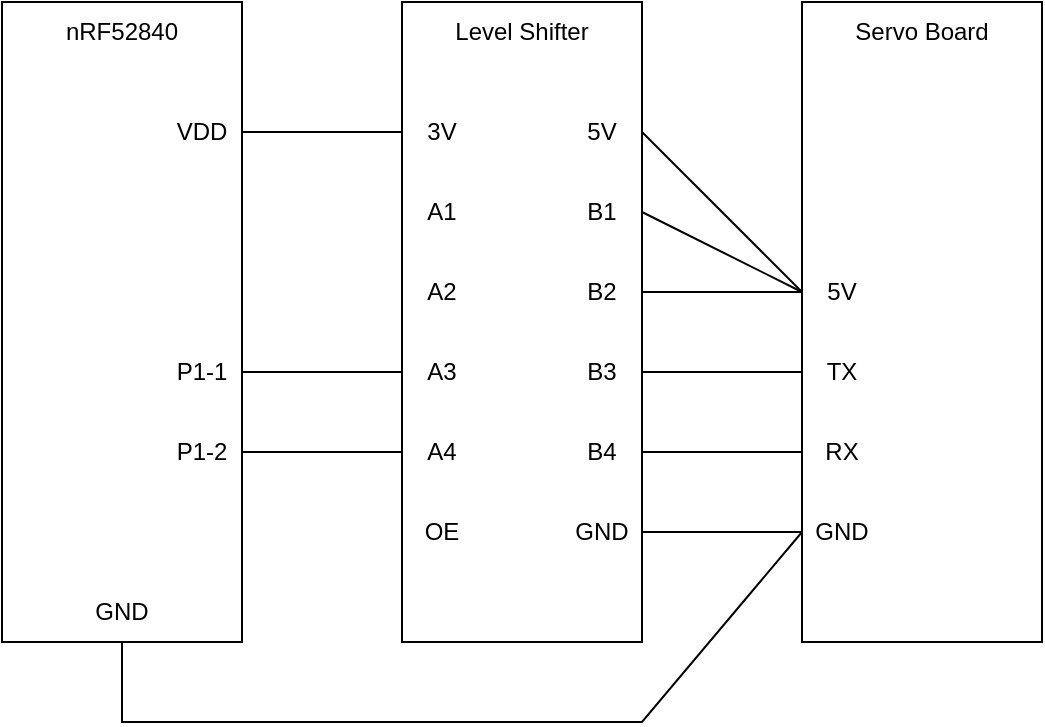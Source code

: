 <mxfile version="24.1.0" type="device">
  <diagram name="Page-1" id="zWnMjyUTW1t5Az8JSUf7">
    <mxGraphModel dx="954" dy="674" grid="1" gridSize="10" guides="1" tooltips="1" connect="1" arrows="1" fold="1" page="1" pageScale="1" pageWidth="850" pageHeight="1100" math="0" shadow="0">
      <root>
        <mxCell id="0" />
        <mxCell id="1" parent="0" />
        <mxCell id="coO7UIAVYU41Q1x3tWFK-2" value="" style="rounded=0;whiteSpace=wrap;html=1;" vertex="1" parent="1">
          <mxGeometry x="560" y="160" width="120" height="320" as="geometry" />
        </mxCell>
        <mxCell id="coO7UIAVYU41Q1x3tWFK-3" value="Servo Board" style="text;html=1;align=center;verticalAlign=middle;whiteSpace=wrap;rounded=0;" vertex="1" parent="1">
          <mxGeometry x="560" y="160" width="120" height="30" as="geometry" />
        </mxCell>
        <mxCell id="coO7UIAVYU41Q1x3tWFK-4" value="GND" style="text;html=1;align=center;verticalAlign=middle;whiteSpace=wrap;rounded=0;" vertex="1" parent="1">
          <mxGeometry x="560" y="410" width="40" height="30" as="geometry" />
        </mxCell>
        <mxCell id="coO7UIAVYU41Q1x3tWFK-5" value="RX" style="text;html=1;align=center;verticalAlign=middle;whiteSpace=wrap;rounded=0;" vertex="1" parent="1">
          <mxGeometry x="560" y="370" width="40" height="30" as="geometry" />
        </mxCell>
        <mxCell id="coO7UIAVYU41Q1x3tWFK-6" value="TX" style="text;html=1;align=center;verticalAlign=middle;whiteSpace=wrap;rounded=0;" vertex="1" parent="1">
          <mxGeometry x="560" y="330" width="40" height="30" as="geometry" />
        </mxCell>
        <mxCell id="coO7UIAVYU41Q1x3tWFK-7" value="5V" style="text;html=1;align=center;verticalAlign=middle;whiteSpace=wrap;rounded=0;" vertex="1" parent="1">
          <mxGeometry x="560" y="290" width="40" height="30" as="geometry" />
        </mxCell>
        <mxCell id="coO7UIAVYU41Q1x3tWFK-8" value="" style="rounded=0;whiteSpace=wrap;html=1;" vertex="1" parent="1">
          <mxGeometry x="360" y="160" width="120" height="320" as="geometry" />
        </mxCell>
        <mxCell id="coO7UIAVYU41Q1x3tWFK-9" value="Level Shifter" style="text;html=1;align=center;verticalAlign=middle;whiteSpace=wrap;rounded=0;" vertex="1" parent="1">
          <mxGeometry x="360" y="160" width="120" height="30" as="geometry" />
        </mxCell>
        <mxCell id="coO7UIAVYU41Q1x3tWFK-10" value="5V" style="text;html=1;align=center;verticalAlign=middle;whiteSpace=wrap;rounded=0;" vertex="1" parent="1">
          <mxGeometry x="440" y="210" width="40" height="30" as="geometry" />
        </mxCell>
        <mxCell id="coO7UIAVYU41Q1x3tWFK-11" value="B1" style="text;html=1;align=center;verticalAlign=middle;whiteSpace=wrap;rounded=0;" vertex="1" parent="1">
          <mxGeometry x="440" y="250" width="40" height="30" as="geometry" />
        </mxCell>
        <mxCell id="coO7UIAVYU41Q1x3tWFK-12" value="B2" style="text;html=1;align=center;verticalAlign=middle;whiteSpace=wrap;rounded=0;" vertex="1" parent="1">
          <mxGeometry x="440" y="290" width="40" height="30" as="geometry" />
        </mxCell>
        <mxCell id="coO7UIAVYU41Q1x3tWFK-13" value="B3" style="text;html=1;align=center;verticalAlign=middle;whiteSpace=wrap;rounded=0;" vertex="1" parent="1">
          <mxGeometry x="440" y="330" width="40" height="30" as="geometry" />
        </mxCell>
        <mxCell id="coO7UIAVYU41Q1x3tWFK-14" value="B4" style="text;html=1;align=center;verticalAlign=middle;whiteSpace=wrap;rounded=0;" vertex="1" parent="1">
          <mxGeometry x="440" y="370" width="40" height="30" as="geometry" />
        </mxCell>
        <mxCell id="coO7UIAVYU41Q1x3tWFK-15" value="GND" style="text;html=1;align=center;verticalAlign=middle;whiteSpace=wrap;rounded=0;" vertex="1" parent="1">
          <mxGeometry x="440" y="410" width="40" height="30" as="geometry" />
        </mxCell>
        <mxCell id="coO7UIAVYU41Q1x3tWFK-16" value="3V" style="text;html=1;align=center;verticalAlign=middle;whiteSpace=wrap;rounded=0;" vertex="1" parent="1">
          <mxGeometry x="360" y="210" width="40" height="30" as="geometry" />
        </mxCell>
        <mxCell id="coO7UIAVYU41Q1x3tWFK-17" value="A1" style="text;html=1;align=center;verticalAlign=middle;whiteSpace=wrap;rounded=0;" vertex="1" parent="1">
          <mxGeometry x="360" y="250" width="40" height="30" as="geometry" />
        </mxCell>
        <mxCell id="coO7UIAVYU41Q1x3tWFK-18" value="A2" style="text;html=1;align=center;verticalAlign=middle;whiteSpace=wrap;rounded=0;" vertex="1" parent="1">
          <mxGeometry x="360" y="290" width="40" height="30" as="geometry" />
        </mxCell>
        <mxCell id="coO7UIAVYU41Q1x3tWFK-19" value="A3" style="text;html=1;align=center;verticalAlign=middle;whiteSpace=wrap;rounded=0;" vertex="1" parent="1">
          <mxGeometry x="360" y="330" width="40" height="30" as="geometry" />
        </mxCell>
        <mxCell id="coO7UIAVYU41Q1x3tWFK-20" value="A4" style="text;html=1;align=center;verticalAlign=middle;whiteSpace=wrap;rounded=0;" vertex="1" parent="1">
          <mxGeometry x="360" y="370" width="40" height="30" as="geometry" />
        </mxCell>
        <mxCell id="coO7UIAVYU41Q1x3tWFK-21" value="OE" style="text;html=1;align=center;verticalAlign=middle;whiteSpace=wrap;rounded=0;" vertex="1" parent="1">
          <mxGeometry x="360" y="410" width="40" height="30" as="geometry" />
        </mxCell>
        <mxCell id="coO7UIAVYU41Q1x3tWFK-22" value="" style="endArrow=none;html=1;rounded=0;entryX=0;entryY=0.5;entryDx=0;entryDy=0;exitX=1;exitY=0.5;exitDx=0;exitDy=0;" edge="1" parent="1" source="coO7UIAVYU41Q1x3tWFK-15" target="coO7UIAVYU41Q1x3tWFK-4">
          <mxGeometry width="50" height="50" relative="1" as="geometry">
            <mxPoint x="400" y="370" as="sourcePoint" />
            <mxPoint x="450" y="320" as="targetPoint" />
          </mxGeometry>
        </mxCell>
        <mxCell id="coO7UIAVYU41Q1x3tWFK-23" value="" style="endArrow=none;html=1;rounded=0;entryX=0;entryY=0.5;entryDx=0;entryDy=0;exitX=1;exitY=0.5;exitDx=0;exitDy=0;" edge="1" parent="1" source="coO7UIAVYU41Q1x3tWFK-14" target="coO7UIAVYU41Q1x3tWFK-5">
          <mxGeometry width="50" height="50" relative="1" as="geometry">
            <mxPoint x="400" y="370" as="sourcePoint" />
            <mxPoint x="450" y="320" as="targetPoint" />
          </mxGeometry>
        </mxCell>
        <mxCell id="coO7UIAVYU41Q1x3tWFK-24" value="" style="endArrow=none;html=1;rounded=0;entryX=0;entryY=0.5;entryDx=0;entryDy=0;exitX=1;exitY=0.5;exitDx=0;exitDy=0;" edge="1" parent="1" source="coO7UIAVYU41Q1x3tWFK-13" target="coO7UIAVYU41Q1x3tWFK-6">
          <mxGeometry width="50" height="50" relative="1" as="geometry">
            <mxPoint x="400" y="370" as="sourcePoint" />
            <mxPoint x="450" y="320" as="targetPoint" />
          </mxGeometry>
        </mxCell>
        <mxCell id="coO7UIAVYU41Q1x3tWFK-25" value="" style="endArrow=none;html=1;rounded=0;entryX=0;entryY=0.5;entryDx=0;entryDy=0;exitX=1;exitY=0.5;exitDx=0;exitDy=0;" edge="1" parent="1" source="coO7UIAVYU41Q1x3tWFK-12" target="coO7UIAVYU41Q1x3tWFK-7">
          <mxGeometry width="50" height="50" relative="1" as="geometry">
            <mxPoint x="400" y="370" as="sourcePoint" />
            <mxPoint x="450" y="320" as="targetPoint" />
          </mxGeometry>
        </mxCell>
        <mxCell id="coO7UIAVYU41Q1x3tWFK-26" value="" style="endArrow=none;html=1;rounded=0;entryX=0;entryY=0.5;entryDx=0;entryDy=0;exitX=1;exitY=0.5;exitDx=0;exitDy=0;" edge="1" parent="1" source="coO7UIAVYU41Q1x3tWFK-11" target="coO7UIAVYU41Q1x3tWFK-7">
          <mxGeometry width="50" height="50" relative="1" as="geometry">
            <mxPoint x="400" y="370" as="sourcePoint" />
            <mxPoint x="450" y="320" as="targetPoint" />
          </mxGeometry>
        </mxCell>
        <mxCell id="coO7UIAVYU41Q1x3tWFK-27" value="" style="endArrow=none;html=1;rounded=0;entryX=0;entryY=0.5;entryDx=0;entryDy=0;exitX=1;exitY=0.5;exitDx=0;exitDy=0;" edge="1" parent="1" source="coO7UIAVYU41Q1x3tWFK-10" target="coO7UIAVYU41Q1x3tWFK-7">
          <mxGeometry width="50" height="50" relative="1" as="geometry">
            <mxPoint x="400" y="370" as="sourcePoint" />
            <mxPoint x="450" y="320" as="targetPoint" />
          </mxGeometry>
        </mxCell>
        <mxCell id="coO7UIAVYU41Q1x3tWFK-28" value="" style="rounded=0;whiteSpace=wrap;html=1;" vertex="1" parent="1">
          <mxGeometry x="160" y="160" width="120" height="320" as="geometry" />
        </mxCell>
        <mxCell id="coO7UIAVYU41Q1x3tWFK-29" value="P1-2" style="text;html=1;align=center;verticalAlign=middle;whiteSpace=wrap;rounded=0;" vertex="1" parent="1">
          <mxGeometry x="240" y="370" width="40" height="30" as="geometry" />
        </mxCell>
        <mxCell id="coO7UIAVYU41Q1x3tWFK-30" value="P1-1" style="text;html=1;align=center;verticalAlign=middle;whiteSpace=wrap;rounded=0;" vertex="1" parent="1">
          <mxGeometry x="240" y="330" width="40" height="30" as="geometry" />
        </mxCell>
        <mxCell id="coO7UIAVYU41Q1x3tWFK-31" value="" style="endArrow=none;html=1;rounded=0;exitX=0;exitY=0.5;exitDx=0;exitDy=0;entryX=1;entryY=0.5;entryDx=0;entryDy=0;" edge="1" parent="1" source="coO7UIAVYU41Q1x3tWFK-20" target="coO7UIAVYU41Q1x3tWFK-29">
          <mxGeometry width="50" height="50" relative="1" as="geometry">
            <mxPoint x="400" y="370" as="sourcePoint" />
            <mxPoint x="450" y="320" as="targetPoint" />
          </mxGeometry>
        </mxCell>
        <mxCell id="coO7UIAVYU41Q1x3tWFK-32" value="" style="endArrow=none;html=1;rounded=0;exitX=1;exitY=0.5;exitDx=0;exitDy=0;entryX=0;entryY=0.5;entryDx=0;entryDy=0;" edge="1" parent="1" source="coO7UIAVYU41Q1x3tWFK-30" target="coO7UIAVYU41Q1x3tWFK-19">
          <mxGeometry width="50" height="50" relative="1" as="geometry">
            <mxPoint x="400" y="370" as="sourcePoint" />
            <mxPoint x="450" y="320" as="targetPoint" />
          </mxGeometry>
        </mxCell>
        <mxCell id="coO7UIAVYU41Q1x3tWFK-33" value="VDD" style="text;html=1;align=center;verticalAlign=middle;whiteSpace=wrap;rounded=0;" vertex="1" parent="1">
          <mxGeometry x="240" y="210" width="40" height="30" as="geometry" />
        </mxCell>
        <mxCell id="coO7UIAVYU41Q1x3tWFK-34" value="" style="endArrow=none;html=1;rounded=0;entryX=0;entryY=0.5;entryDx=0;entryDy=0;exitX=1;exitY=0.5;exitDx=0;exitDy=0;" edge="1" parent="1" source="coO7UIAVYU41Q1x3tWFK-33" target="coO7UIAVYU41Q1x3tWFK-16">
          <mxGeometry width="50" height="50" relative="1" as="geometry">
            <mxPoint x="400" y="370" as="sourcePoint" />
            <mxPoint x="450" y="320" as="targetPoint" />
          </mxGeometry>
        </mxCell>
        <mxCell id="coO7UIAVYU41Q1x3tWFK-35" value="GND" style="text;html=1;align=center;verticalAlign=middle;whiteSpace=wrap;rounded=0;" vertex="1" parent="1">
          <mxGeometry x="200" y="450" width="40" height="30" as="geometry" />
        </mxCell>
        <mxCell id="coO7UIAVYU41Q1x3tWFK-36" value="" style="endArrow=none;html=1;rounded=0;exitX=0.5;exitY=1;exitDx=0;exitDy=0;entryX=0;entryY=0.5;entryDx=0;entryDy=0;" edge="1" parent="1" source="coO7UIAVYU41Q1x3tWFK-35" target="coO7UIAVYU41Q1x3tWFK-4">
          <mxGeometry width="50" height="50" relative="1" as="geometry">
            <mxPoint x="400" y="370" as="sourcePoint" />
            <mxPoint x="450" y="320" as="targetPoint" />
            <Array as="points">
              <mxPoint x="220" y="520" />
              <mxPoint x="480" y="520" />
            </Array>
          </mxGeometry>
        </mxCell>
        <mxCell id="coO7UIAVYU41Q1x3tWFK-37" value="nRF52840" style="text;html=1;align=center;verticalAlign=middle;whiteSpace=wrap;rounded=0;" vertex="1" parent="1">
          <mxGeometry x="160" y="160" width="120" height="30" as="geometry" />
        </mxCell>
      </root>
    </mxGraphModel>
  </diagram>
</mxfile>

